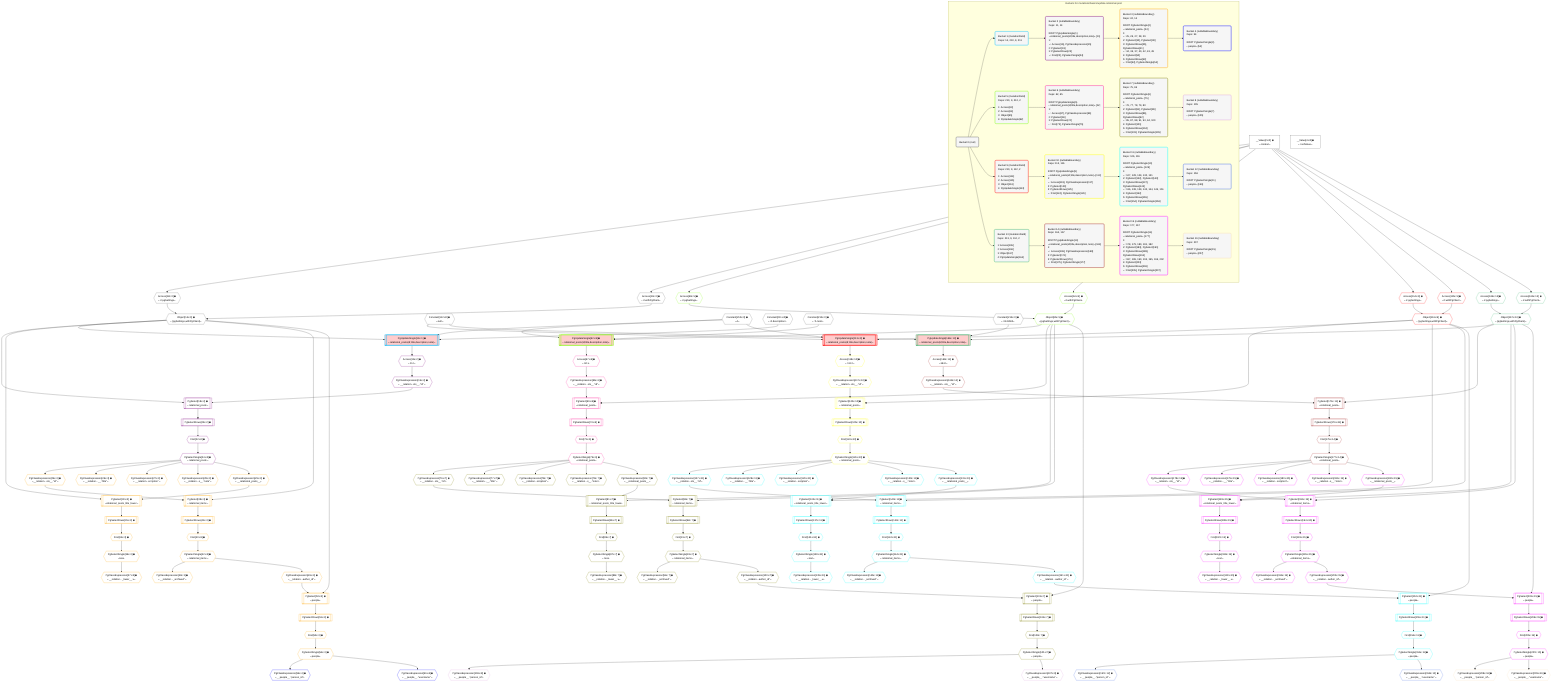 %%{init: {'themeVariables': { 'fontSize': '12px'}}}%%
graph TD
    classDef path fill:#eee,stroke:#000,color:#000
    classDef plan fill:#fff,stroke-width:1px,color:#000
    classDef itemplan fill:#fff,stroke-width:2px,color:#000
    classDef unbatchedplan fill:#dff,stroke-width:1px,color:#000
    classDef sideeffectplan fill:#fcc,stroke-width:2px,color:#000
    classDef bucket fill:#f6f6f6,color:#000,stroke-width:2px,text-align:left


    %% plan dependencies
    Object14{{"Object[14∈0] ➊<br />ᐸ{pgSettings,withPgClient}ᐳ"}}:::plan
    Access12{{"Access[12∈0] ➊<br />ᐸ2.pgSettingsᐳ"}}:::plan
    Access13{{"Access[13∈0] ➊<br />ᐸ2.withPgClientᐳ"}}:::plan
    Access12 & Access13 --> Object14
    __Value2["__Value[2∈0] ➊<br />ᐸcontextᐳ"]:::plan
    __Value2 --> Access12
    __Value2 --> Access13
    __Value4["__Value[4∈0] ➊<br />ᐸrootValueᐳ"]:::plan
    Constant112{{"Constant[112∈0] ➊<br />ᐸnullᐳ"}}:::plan
    Constant210{{"Constant[210∈0] ➊<br />ᐸ4ᐳ"}}:::plan
    Constant211{{"Constant[211∈0] ➊<br />ᐸ'A description'ᐳ"}}:::plan
    Constant212{{"Constant[212∈0] ➊<br />ᐸ'A note'ᐳ"}}:::plan
    Constant213{{"Constant[213∈0] ➊<br />ᐸ3141592ᐳ"}}:::plan
    PgUpdateSingle11[["PgUpdateSingle[11∈1] ➊<br />ᐸrelational_posts(id;title,description,note)ᐳ"]]:::sideeffectplan
    Object14 & Constant210 & Constant211 --> PgUpdateSingle11
    PgSelect18[["PgSelect[18∈2] ➊<br />ᐸrelational_postsᐳ"]]:::plan
    PgClassExpression15{{"PgClassExpression[15∈2] ➊<br />ᐸ__relation...sts__.”id”ᐳ"}}:::plan
    Object14 & PgClassExpression15 --> PgSelect18
    Access16{{"Access[16∈2] ➊<br />ᐸ11.tᐳ"}}:::plan
    Access16 --> PgClassExpression15
    PgUpdateSingle11 --> Access16
    First22{{"First[22∈2] ➊"}}:::plan
    PgSelectRows23[["PgSelectRows[23∈2] ➊"]]:::plan
    PgSelectRows23 --> First22
    PgSelect18 --> PgSelectRows23
    PgSelectSingle24{{"PgSelectSingle[24∈2] ➊<br />ᐸrelational_postsᐳ"}}:::plan
    First22 --> PgSelectSingle24
    PgSelect30[["PgSelect[30∈3] ➊<br />ᐸrelational_posts_title_lowerᐳ"]]:::plan
    PgClassExpression29{{"PgClassExpression[29∈3] ➊<br />ᐸ__relational_posts__ᐳ"}}:::plan
    Object14 & PgClassExpression29 --> PgSelect30
    PgSelect38[["PgSelect[38∈3] ➊<br />ᐸrelational_itemsᐳ"]]:::plan
    PgClassExpression25{{"PgClassExpression[25∈3] ➊<br />ᐸ__relation...sts__.”id”ᐳ"}}:::plan
    Object14 & PgClassExpression25 --> PgSelect38
    PgSelect50[["PgSelect[50∈3] ➊<br />ᐸpeopleᐳ"]]:::plan
    PgClassExpression49{{"PgClassExpression[49∈3] ➊<br />ᐸ__relation...author_id”ᐳ"}}:::plan
    Object14 & PgClassExpression49 --> PgSelect50
    PgSelectSingle24 --> PgClassExpression25
    PgClassExpression26{{"PgClassExpression[26∈3] ➊<br />ᐸ__relation...__.”title”ᐳ"}}:::plan
    PgSelectSingle24 --> PgClassExpression26
    PgClassExpression27{{"PgClassExpression[27∈3] ➊<br />ᐸ__relation...scription”ᐳ"}}:::plan
    PgSelectSingle24 --> PgClassExpression27
    PgClassExpression28{{"PgClassExpression[28∈3] ➊<br />ᐸ__relation...s__.”note”ᐳ"}}:::plan
    PgSelectSingle24 --> PgClassExpression28
    PgSelectSingle24 --> PgClassExpression29
    First34{{"First[34∈3] ➊"}}:::plan
    PgSelectRows35[["PgSelectRows[35∈3] ➊"]]:::plan
    PgSelectRows35 --> First34
    PgSelect30 --> PgSelectRows35
    PgSelectSingle36{{"PgSelectSingle[36∈3] ➊<br />ᐸtextᐳ"}}:::plan
    First34 --> PgSelectSingle36
    PgClassExpression37{{"PgClassExpression[37∈3] ➊<br />ᐸ__relation..._lower__.vᐳ"}}:::plan
    PgSelectSingle36 --> PgClassExpression37
    First40{{"First[40∈3] ➊"}}:::plan
    PgSelectRows41[["PgSelectRows[41∈3] ➊"]]:::plan
    PgSelectRows41 --> First40
    PgSelect38 --> PgSelectRows41
    PgSelectSingle42{{"PgSelectSingle[42∈3] ➊<br />ᐸrelational_itemsᐳ"}}:::plan
    First40 --> PgSelectSingle42
    PgClassExpression43{{"PgClassExpression[43∈3] ➊<br />ᐸ__relation..._archived”ᐳ"}}:::plan
    PgSelectSingle42 --> PgClassExpression43
    PgSelectSingle42 --> PgClassExpression49
    First52{{"First[52∈3] ➊"}}:::plan
    PgSelectRows53[["PgSelectRows[53∈3] ➊"]]:::plan
    PgSelectRows53 --> First52
    PgSelect50 --> PgSelectRows53
    PgSelectSingle54{{"PgSelectSingle[54∈3] ➊<br />ᐸpeopleᐳ"}}:::plan
    First52 --> PgSelectSingle54
    PgClassExpression55{{"PgClassExpression[55∈4] ➊<br />ᐸ__people__.”person_id”ᐳ"}}:::plan
    PgSelectSingle54 --> PgClassExpression55
    PgClassExpression56{{"PgClassExpression[56∈4] ➊<br />ᐸ__people__.”username”ᐳ"}}:::plan
    PgSelectSingle54 --> PgClassExpression56
    PgUpdateSingle62[["PgUpdateSingle[62∈5] ➊<br />ᐸrelational_posts(id;title,description,note)ᐳ"]]:::sideeffectplan
    Object65{{"Object[65∈5] ➊<br />ᐸ{pgSettings,withPgClient}ᐳ"}}:::plan
    Object65 & Constant210 & Constant212 --> PgUpdateSingle62
    Access63{{"Access[63∈5] ➊<br />ᐸ2.pgSettingsᐳ"}}:::plan
    Access64{{"Access[64∈5] ➊<br />ᐸ2.withPgClientᐳ"}}:::plan
    Access63 & Access64 --> Object65
    __Value2 --> Access63
    __Value2 --> Access64
    PgSelect69[["PgSelect[69∈6] ➊<br />ᐸrelational_postsᐳ"]]:::plan
    PgClassExpression66{{"PgClassExpression[66∈6] ➊<br />ᐸ__relation...sts__.”id”ᐳ"}}:::plan
    Object65 & PgClassExpression66 --> PgSelect69
    Access67{{"Access[67∈6] ➊<br />ᐸ62.tᐳ"}}:::plan
    Access67 --> PgClassExpression66
    PgUpdateSingle62 --> Access67
    First73{{"First[73∈6] ➊"}}:::plan
    PgSelectRows74[["PgSelectRows[74∈6] ➊"]]:::plan
    PgSelectRows74 --> First73
    PgSelect69 --> PgSelectRows74
    PgSelectSingle75{{"PgSelectSingle[75∈6] ➊<br />ᐸrelational_postsᐳ"}}:::plan
    First73 --> PgSelectSingle75
    PgSelect81[["PgSelect[81∈7] ➊<br />ᐸrelational_posts_title_lowerᐳ"]]:::plan
    PgClassExpression80{{"PgClassExpression[80∈7] ➊<br />ᐸ__relational_posts__ᐳ"}}:::plan
    Object65 & PgClassExpression80 --> PgSelect81
    PgSelect89[["PgSelect[89∈7] ➊<br />ᐸrelational_itemsᐳ"]]:::plan
    PgClassExpression76{{"PgClassExpression[76∈7] ➊<br />ᐸ__relation...sts__.”id”ᐳ"}}:::plan
    Object65 & PgClassExpression76 --> PgSelect89
    PgSelect101[["PgSelect[101∈7] ➊<br />ᐸpeopleᐳ"]]:::plan
    PgClassExpression100{{"PgClassExpression[100∈7] ➊<br />ᐸ__relation...author_id”ᐳ"}}:::plan
    Object65 & PgClassExpression100 --> PgSelect101
    PgSelectSingle75 --> PgClassExpression76
    PgClassExpression77{{"PgClassExpression[77∈7] ➊<br />ᐸ__relation...__.”title”ᐳ"}}:::plan
    PgSelectSingle75 --> PgClassExpression77
    PgClassExpression78{{"PgClassExpression[78∈7] ➊<br />ᐸ__relation...scription”ᐳ"}}:::plan
    PgSelectSingle75 --> PgClassExpression78
    PgClassExpression79{{"PgClassExpression[79∈7] ➊<br />ᐸ__relation...s__.”note”ᐳ"}}:::plan
    PgSelectSingle75 --> PgClassExpression79
    PgSelectSingle75 --> PgClassExpression80
    First85{{"First[85∈7] ➊"}}:::plan
    PgSelectRows86[["PgSelectRows[86∈7] ➊"]]:::plan
    PgSelectRows86 --> First85
    PgSelect81 --> PgSelectRows86
    PgSelectSingle87{{"PgSelectSingle[87∈7] ➊<br />ᐸtextᐳ"}}:::plan
    First85 --> PgSelectSingle87
    PgClassExpression88{{"PgClassExpression[88∈7] ➊<br />ᐸ__relation..._lower__.vᐳ"}}:::plan
    PgSelectSingle87 --> PgClassExpression88
    First91{{"First[91∈7] ➊"}}:::plan
    PgSelectRows92[["PgSelectRows[92∈7] ➊"]]:::plan
    PgSelectRows92 --> First91
    PgSelect89 --> PgSelectRows92
    PgSelectSingle93{{"PgSelectSingle[93∈7] ➊<br />ᐸrelational_itemsᐳ"}}:::plan
    First91 --> PgSelectSingle93
    PgClassExpression94{{"PgClassExpression[94∈7] ➊<br />ᐸ__relation..._archived”ᐳ"}}:::plan
    PgSelectSingle93 --> PgClassExpression94
    PgSelectSingle93 --> PgClassExpression100
    First103{{"First[103∈7] ➊"}}:::plan
    PgSelectRows104[["PgSelectRows[104∈7] ➊"]]:::plan
    PgSelectRows104 --> First103
    PgSelect101 --> PgSelectRows104
    PgSelectSingle105{{"PgSelectSingle[105∈7] ➊<br />ᐸpeopleᐳ"}}:::plan
    First103 --> PgSelectSingle105
    PgClassExpression106{{"PgClassExpression[106∈8] ➊<br />ᐸ__people__.”person_id”ᐳ"}}:::plan
    PgSelectSingle105 --> PgClassExpression106
    PgClassExpression107{{"PgClassExpression[107∈8] ➊<br />ᐸ__people__.”username”ᐳ"}}:::plan
    PgSelectSingle105 --> PgClassExpression107
    PgUpdateSingle113[["PgUpdateSingle[113∈9] ➊<br />ᐸrelational_posts(id;title,description,note)ᐳ"]]:::sideeffectplan
    Object116{{"Object[116∈9] ➊<br />ᐸ{pgSettings,withPgClient}ᐳ"}}:::plan
    Object116 & Constant210 & Constant112 --> PgUpdateSingle113
    Access114{{"Access[114∈9] ➊<br />ᐸ2.pgSettingsᐳ"}}:::plan
    Access115{{"Access[115∈9] ➊<br />ᐸ2.withPgClientᐳ"}}:::plan
    Access114 & Access115 --> Object116
    __Value2 --> Access114
    __Value2 --> Access115
    PgSelect120[["PgSelect[120∈10] ➊<br />ᐸrelational_postsᐳ"]]:::plan
    PgClassExpression117{{"PgClassExpression[117∈10] ➊<br />ᐸ__relation...sts__.”id”ᐳ"}}:::plan
    Object116 & PgClassExpression117 --> PgSelect120
    Access118{{"Access[118∈10] ➊<br />ᐸ113.tᐳ"}}:::plan
    Access118 --> PgClassExpression117
    PgUpdateSingle113 --> Access118
    First124{{"First[124∈10] ➊"}}:::plan
    PgSelectRows125[["PgSelectRows[125∈10] ➊"]]:::plan
    PgSelectRows125 --> First124
    PgSelect120 --> PgSelectRows125
    PgSelectSingle126{{"PgSelectSingle[126∈10] ➊<br />ᐸrelational_postsᐳ"}}:::plan
    First124 --> PgSelectSingle126
    PgSelect132[["PgSelect[132∈11] ➊<br />ᐸrelational_posts_title_lowerᐳ"]]:::plan
    PgClassExpression131{{"PgClassExpression[131∈11] ➊<br />ᐸ__relational_posts__ᐳ"}}:::plan
    Object116 & PgClassExpression131 --> PgSelect132
    PgSelect140[["PgSelect[140∈11] ➊<br />ᐸrelational_itemsᐳ"]]:::plan
    PgClassExpression127{{"PgClassExpression[127∈11] ➊<br />ᐸ__relation...sts__.”id”ᐳ"}}:::plan
    Object116 & PgClassExpression127 --> PgSelect140
    PgSelect152[["PgSelect[152∈11] ➊<br />ᐸpeopleᐳ"]]:::plan
    PgClassExpression151{{"PgClassExpression[151∈11] ➊<br />ᐸ__relation...author_id”ᐳ"}}:::plan
    Object116 & PgClassExpression151 --> PgSelect152
    PgSelectSingle126 --> PgClassExpression127
    PgClassExpression128{{"PgClassExpression[128∈11] ➊<br />ᐸ__relation...__.”title”ᐳ"}}:::plan
    PgSelectSingle126 --> PgClassExpression128
    PgClassExpression129{{"PgClassExpression[129∈11] ➊<br />ᐸ__relation...scription”ᐳ"}}:::plan
    PgSelectSingle126 --> PgClassExpression129
    PgClassExpression130{{"PgClassExpression[130∈11] ➊<br />ᐸ__relation...s__.”note”ᐳ"}}:::plan
    PgSelectSingle126 --> PgClassExpression130
    PgSelectSingle126 --> PgClassExpression131
    First136{{"First[136∈11] ➊"}}:::plan
    PgSelectRows137[["PgSelectRows[137∈11] ➊"]]:::plan
    PgSelectRows137 --> First136
    PgSelect132 --> PgSelectRows137
    PgSelectSingle138{{"PgSelectSingle[138∈11] ➊<br />ᐸtextᐳ"}}:::plan
    First136 --> PgSelectSingle138
    PgClassExpression139{{"PgClassExpression[139∈11] ➊<br />ᐸ__relation..._lower__.vᐳ"}}:::plan
    PgSelectSingle138 --> PgClassExpression139
    First142{{"First[142∈11] ➊"}}:::plan
    PgSelectRows143[["PgSelectRows[143∈11] ➊"]]:::plan
    PgSelectRows143 --> First142
    PgSelect140 --> PgSelectRows143
    PgSelectSingle144{{"PgSelectSingle[144∈11] ➊<br />ᐸrelational_itemsᐳ"}}:::plan
    First142 --> PgSelectSingle144
    PgClassExpression145{{"PgClassExpression[145∈11] ➊<br />ᐸ__relation..._archived”ᐳ"}}:::plan
    PgSelectSingle144 --> PgClassExpression145
    PgSelectSingle144 --> PgClassExpression151
    First154{{"First[154∈11] ➊"}}:::plan
    PgSelectRows155[["PgSelectRows[155∈11] ➊"]]:::plan
    PgSelectRows155 --> First154
    PgSelect152 --> PgSelectRows155
    PgSelectSingle156{{"PgSelectSingle[156∈11] ➊<br />ᐸpeopleᐳ"}}:::plan
    First154 --> PgSelectSingle156
    PgClassExpression157{{"PgClassExpression[157∈12] ➊<br />ᐸ__people__.”person_id”ᐳ"}}:::plan
    PgSelectSingle156 --> PgClassExpression157
    PgClassExpression158{{"PgClassExpression[158∈12] ➊<br />ᐸ__people__.”username”ᐳ"}}:::plan
    PgSelectSingle156 --> PgClassExpression158
    PgUpdateSingle164[["PgUpdateSingle[164∈13] ➊<br />ᐸrelational_posts(id;title,description,note)ᐳ"]]:::sideeffectplan
    Object167{{"Object[167∈13] ➊<br />ᐸ{pgSettings,withPgClient}ᐳ"}}:::plan
    Object167 & Constant213 & Constant112 --> PgUpdateSingle164
    Access165{{"Access[165∈13] ➊<br />ᐸ2.pgSettingsᐳ"}}:::plan
    Access166{{"Access[166∈13] ➊<br />ᐸ2.withPgClientᐳ"}}:::plan
    Access165 & Access166 --> Object167
    __Value2 --> Access165
    __Value2 --> Access166
    PgSelect171[["PgSelect[171∈14] ➊<br />ᐸrelational_postsᐳ"]]:::plan
    PgClassExpression168{{"PgClassExpression[168∈14] ➊<br />ᐸ__relation...sts__.”id”ᐳ"}}:::plan
    Object167 & PgClassExpression168 --> PgSelect171
    Access169{{"Access[169∈14] ➊<br />ᐸ164.tᐳ"}}:::plan
    Access169 --> PgClassExpression168
    PgUpdateSingle164 --> Access169
    First175{{"First[175∈14] ➊"}}:::plan
    PgSelectRows176[["PgSelectRows[176∈14] ➊"]]:::plan
    PgSelectRows176 --> First175
    PgSelect171 --> PgSelectRows176
    PgSelectSingle177{{"PgSelectSingle[177∈14] ➊<br />ᐸrelational_postsᐳ"}}:::plan
    First175 --> PgSelectSingle177
    PgSelect183[["PgSelect[183∈15] ➊<br />ᐸrelational_posts_title_lowerᐳ"]]:::plan
    PgClassExpression182{{"PgClassExpression[182∈15] ➊<br />ᐸ__relational_posts__ᐳ"}}:::plan
    Object167 & PgClassExpression182 --> PgSelect183
    PgSelect191[["PgSelect[191∈15] ➊<br />ᐸrelational_itemsᐳ"]]:::plan
    PgClassExpression178{{"PgClassExpression[178∈15] ➊<br />ᐸ__relation...sts__.”id”ᐳ"}}:::plan
    Object167 & PgClassExpression178 --> PgSelect191
    PgSelect203[["PgSelect[203∈15] ➊<br />ᐸpeopleᐳ"]]:::plan
    PgClassExpression202{{"PgClassExpression[202∈15] ➊<br />ᐸ__relation...author_id”ᐳ"}}:::plan
    Object167 & PgClassExpression202 --> PgSelect203
    PgSelectSingle177 --> PgClassExpression178
    PgClassExpression179{{"PgClassExpression[179∈15] ➊<br />ᐸ__relation...__.”title”ᐳ"}}:::plan
    PgSelectSingle177 --> PgClassExpression179
    PgClassExpression180{{"PgClassExpression[180∈15] ➊<br />ᐸ__relation...scription”ᐳ"}}:::plan
    PgSelectSingle177 --> PgClassExpression180
    PgClassExpression181{{"PgClassExpression[181∈15] ➊<br />ᐸ__relation...s__.”note”ᐳ"}}:::plan
    PgSelectSingle177 --> PgClassExpression181
    PgSelectSingle177 --> PgClassExpression182
    First187{{"First[187∈15] ➊"}}:::plan
    PgSelectRows188[["PgSelectRows[188∈15] ➊"]]:::plan
    PgSelectRows188 --> First187
    PgSelect183 --> PgSelectRows188
    PgSelectSingle189{{"PgSelectSingle[189∈15] ➊<br />ᐸtextᐳ"}}:::plan
    First187 --> PgSelectSingle189
    PgClassExpression190{{"PgClassExpression[190∈15] ➊<br />ᐸ__relation..._lower__.vᐳ"}}:::plan
    PgSelectSingle189 --> PgClassExpression190
    First193{{"First[193∈15] ➊"}}:::plan
    PgSelectRows194[["PgSelectRows[194∈15] ➊"]]:::plan
    PgSelectRows194 --> First193
    PgSelect191 --> PgSelectRows194
    PgSelectSingle195{{"PgSelectSingle[195∈15] ➊<br />ᐸrelational_itemsᐳ"}}:::plan
    First193 --> PgSelectSingle195
    PgClassExpression196{{"PgClassExpression[196∈15] ➊<br />ᐸ__relation..._archived”ᐳ"}}:::plan
    PgSelectSingle195 --> PgClassExpression196
    PgSelectSingle195 --> PgClassExpression202
    First205{{"First[205∈15] ➊"}}:::plan
    PgSelectRows206[["PgSelectRows[206∈15] ➊"]]:::plan
    PgSelectRows206 --> First205
    PgSelect203 --> PgSelectRows206
    PgSelectSingle207{{"PgSelectSingle[207∈15] ➊<br />ᐸpeopleᐳ"}}:::plan
    First205 --> PgSelectSingle207
    PgClassExpression208{{"PgClassExpression[208∈16] ➊<br />ᐸ__people__.”person_id”ᐳ"}}:::plan
    PgSelectSingle207 --> PgClassExpression208
    PgClassExpression209{{"PgClassExpression[209∈16] ➊<br />ᐸ__people__.”username”ᐳ"}}:::plan
    PgSelectSingle207 --> PgClassExpression209

    %% define steps

    subgraph "Buckets for mutations/basics/update-relational-post"
    Bucket0("Bucket 0 (root)"):::bucket
    classDef bucket0 stroke:#696969
    class Bucket0,__Value2,__Value4,Access12,Access13,Object14,Constant112,Constant210,Constant211,Constant212,Constant213 bucket0
    Bucket1("Bucket 1 (mutationField)<br />Deps: 14, 210, 9, 211"):::bucket
    classDef bucket1 stroke:#00bfff
    class Bucket1,PgUpdateSingle11 bucket1
    Bucket2("Bucket 2 (nullableBoundary)<br />Deps: 11, 14<br /><br />ROOT PgUpdateSingle{1}ᐸrelational_posts(id;title,description,note)ᐳ[11]<br />1: <br />ᐳ: Access[16], PgClassExpression[15]<br />2: PgSelect[18]<br />3: PgSelectRows[23]<br />ᐳ: First[22], PgSelectSingle[24]"):::bucket
    classDef bucket2 stroke:#7f007f
    class Bucket2,PgClassExpression15,Access16,PgSelect18,First22,PgSelectRows23,PgSelectSingle24 bucket2
    Bucket3("Bucket 3 (nullableBoundary)<br />Deps: 24, 14<br /><br />ROOT PgSelectSingle{2}ᐸrelational_postsᐳ[24]<br />1: <br />ᐳ: 25, 26, 27, 28, 29<br />2: PgSelect[30], PgSelect[38]<br />3: PgSelectRows[35], PgSelectRows[41]<br />ᐳ: 34, 36, 37, 40, 42, 43, 49<br />4: PgSelect[50]<br />5: PgSelectRows[53]<br />ᐳ: First[52], PgSelectSingle[54]"):::bucket
    classDef bucket3 stroke:#ffa500
    class Bucket3,PgClassExpression25,PgClassExpression26,PgClassExpression27,PgClassExpression28,PgClassExpression29,PgSelect30,First34,PgSelectRows35,PgSelectSingle36,PgClassExpression37,PgSelect38,First40,PgSelectRows41,PgSelectSingle42,PgClassExpression43,PgClassExpression49,PgSelect50,First52,PgSelectRows53,PgSelectSingle54 bucket3
    Bucket4("Bucket 4 (nullableBoundary)<br />Deps: 54<br /><br />ROOT PgSelectSingle{3}ᐸpeopleᐳ[54]"):::bucket
    classDef bucket4 stroke:#0000ff
    class Bucket4,PgClassExpression55,PgClassExpression56 bucket4
    Bucket5("Bucket 5 (mutationField)<br />Deps: 210, 9, 212, 2<br /><br />1: Access[63]<br />2: Access[64]<br />3: Object[65]<br />4: PgUpdateSingle[62]"):::bucket
    classDef bucket5 stroke:#7fff00
    class Bucket5,PgUpdateSingle62,Access63,Access64,Object65 bucket5
    Bucket6("Bucket 6 (nullableBoundary)<br />Deps: 62, 65<br /><br />ROOT PgUpdateSingle{5}ᐸrelational_posts(id;title,description,note)ᐳ[62]<br />1: <br />ᐳ: Access[67], PgClassExpression[66]<br />2: PgSelect[69]<br />3: PgSelectRows[74]<br />ᐳ: First[73], PgSelectSingle[75]"):::bucket
    classDef bucket6 stroke:#ff1493
    class Bucket6,PgClassExpression66,Access67,PgSelect69,First73,PgSelectRows74,PgSelectSingle75 bucket6
    Bucket7("Bucket 7 (nullableBoundary)<br />Deps: 75, 65<br /><br />ROOT PgSelectSingle{6}ᐸrelational_postsᐳ[75]<br />1: <br />ᐳ: 76, 77, 78, 79, 80<br />2: PgSelect[81], PgSelect[89]<br />3: PgSelectRows[86], PgSelectRows[92]<br />ᐳ: 85, 87, 88, 91, 93, 94, 100<br />4: PgSelect[101]<br />5: PgSelectRows[104]<br />ᐳ: First[103], PgSelectSingle[105]"):::bucket
    classDef bucket7 stroke:#808000
    class Bucket7,PgClassExpression76,PgClassExpression77,PgClassExpression78,PgClassExpression79,PgClassExpression80,PgSelect81,First85,PgSelectRows86,PgSelectSingle87,PgClassExpression88,PgSelect89,First91,PgSelectRows92,PgSelectSingle93,PgClassExpression94,PgClassExpression100,PgSelect101,First103,PgSelectRows104,PgSelectSingle105 bucket7
    Bucket8("Bucket 8 (nullableBoundary)<br />Deps: 105<br /><br />ROOT PgSelectSingle{7}ᐸpeopleᐳ[105]"):::bucket
    classDef bucket8 stroke:#dda0dd
    class Bucket8,PgClassExpression106,PgClassExpression107 bucket8
    Bucket9("Bucket 9 (mutationField)<br />Deps: 210, 9, 112, 2<br /><br />1: Access[114]<br />2: Access[115]<br />3: Object[116]<br />4: PgUpdateSingle[113]"):::bucket
    classDef bucket9 stroke:#ff0000
    class Bucket9,PgUpdateSingle113,Access114,Access115,Object116 bucket9
    Bucket10("Bucket 10 (nullableBoundary)<br />Deps: 113, 116<br /><br />ROOT PgUpdateSingle{9}ᐸrelational_posts(id;title,description,note)ᐳ[113]<br />1: <br />ᐳ: Access[118], PgClassExpression[117]<br />2: PgSelect[120]<br />3: PgSelectRows[125]<br />ᐳ: First[124], PgSelectSingle[126]"):::bucket
    classDef bucket10 stroke:#ffff00
    class Bucket10,PgClassExpression117,Access118,PgSelect120,First124,PgSelectRows125,PgSelectSingle126 bucket10
    Bucket11("Bucket 11 (nullableBoundary)<br />Deps: 126, 116<br /><br />ROOT PgSelectSingle{10}ᐸrelational_postsᐳ[126]<br />1: <br />ᐳ: 127, 128, 129, 130, 131<br />2: PgSelect[132], PgSelect[140]<br />3: PgSelectRows[137], PgSelectRows[143]<br />ᐳ: 136, 138, 139, 142, 144, 145, 151<br />4: PgSelect[152]<br />5: PgSelectRows[155]<br />ᐳ: First[154], PgSelectSingle[156]"):::bucket
    classDef bucket11 stroke:#00ffff
    class Bucket11,PgClassExpression127,PgClassExpression128,PgClassExpression129,PgClassExpression130,PgClassExpression131,PgSelect132,First136,PgSelectRows137,PgSelectSingle138,PgClassExpression139,PgSelect140,First142,PgSelectRows143,PgSelectSingle144,PgClassExpression145,PgClassExpression151,PgSelect152,First154,PgSelectRows155,PgSelectSingle156 bucket11
    Bucket12("Bucket 12 (nullableBoundary)<br />Deps: 156<br /><br />ROOT PgSelectSingle{11}ᐸpeopleᐳ[156]"):::bucket
    classDef bucket12 stroke:#4169e1
    class Bucket12,PgClassExpression157,PgClassExpression158 bucket12
    Bucket13("Bucket 13 (mutationField)<br />Deps: 213, 9, 112, 2<br /><br />1: Access[165]<br />2: Access[166]<br />3: Object[167]<br />4: PgUpdateSingle[164]"):::bucket
    classDef bucket13 stroke:#3cb371
    class Bucket13,PgUpdateSingle164,Access165,Access166,Object167 bucket13
    Bucket14("Bucket 14 (nullableBoundary)<br />Deps: 164, 167<br /><br />ROOT PgUpdateSingle{13}ᐸrelational_posts(id;title,description,note)ᐳ[164]<br />1: <br />ᐳ: Access[169], PgClassExpression[168]<br />2: PgSelect[171]<br />3: PgSelectRows[176]<br />ᐳ: First[175], PgSelectSingle[177]"):::bucket
    classDef bucket14 stroke:#a52a2a
    class Bucket14,PgClassExpression168,Access169,PgSelect171,First175,PgSelectRows176,PgSelectSingle177 bucket14
    Bucket15("Bucket 15 (nullableBoundary)<br />Deps: 177, 167<br /><br />ROOT PgSelectSingle{14}ᐸrelational_postsᐳ[177]<br />1: <br />ᐳ: 178, 179, 180, 181, 182<br />2: PgSelect[183], PgSelect[191]<br />3: PgSelectRows[188], PgSelectRows[194]<br />ᐳ: 187, 189, 190, 193, 195, 196, 202<br />4: PgSelect[203]<br />5: PgSelectRows[206]<br />ᐳ: First[205], PgSelectSingle[207]"):::bucket
    classDef bucket15 stroke:#ff00ff
    class Bucket15,PgClassExpression178,PgClassExpression179,PgClassExpression180,PgClassExpression181,PgClassExpression182,PgSelect183,First187,PgSelectRows188,PgSelectSingle189,PgClassExpression190,PgSelect191,First193,PgSelectRows194,PgSelectSingle195,PgClassExpression196,PgClassExpression202,PgSelect203,First205,PgSelectRows206,PgSelectSingle207 bucket15
    Bucket16("Bucket 16 (nullableBoundary)<br />Deps: 207<br /><br />ROOT PgSelectSingle{15}ᐸpeopleᐳ[207]"):::bucket
    classDef bucket16 stroke:#f5deb3
    class Bucket16,PgClassExpression208,PgClassExpression209 bucket16
    Bucket0 --> Bucket1 & Bucket5 & Bucket9 & Bucket13
    Bucket1 --> Bucket2
    Bucket2 --> Bucket3
    Bucket3 --> Bucket4
    Bucket5 --> Bucket6
    Bucket6 --> Bucket7
    Bucket7 --> Bucket8
    Bucket9 --> Bucket10
    Bucket10 --> Bucket11
    Bucket11 --> Bucket12
    Bucket13 --> Bucket14
    Bucket14 --> Bucket15
    Bucket15 --> Bucket16
    end